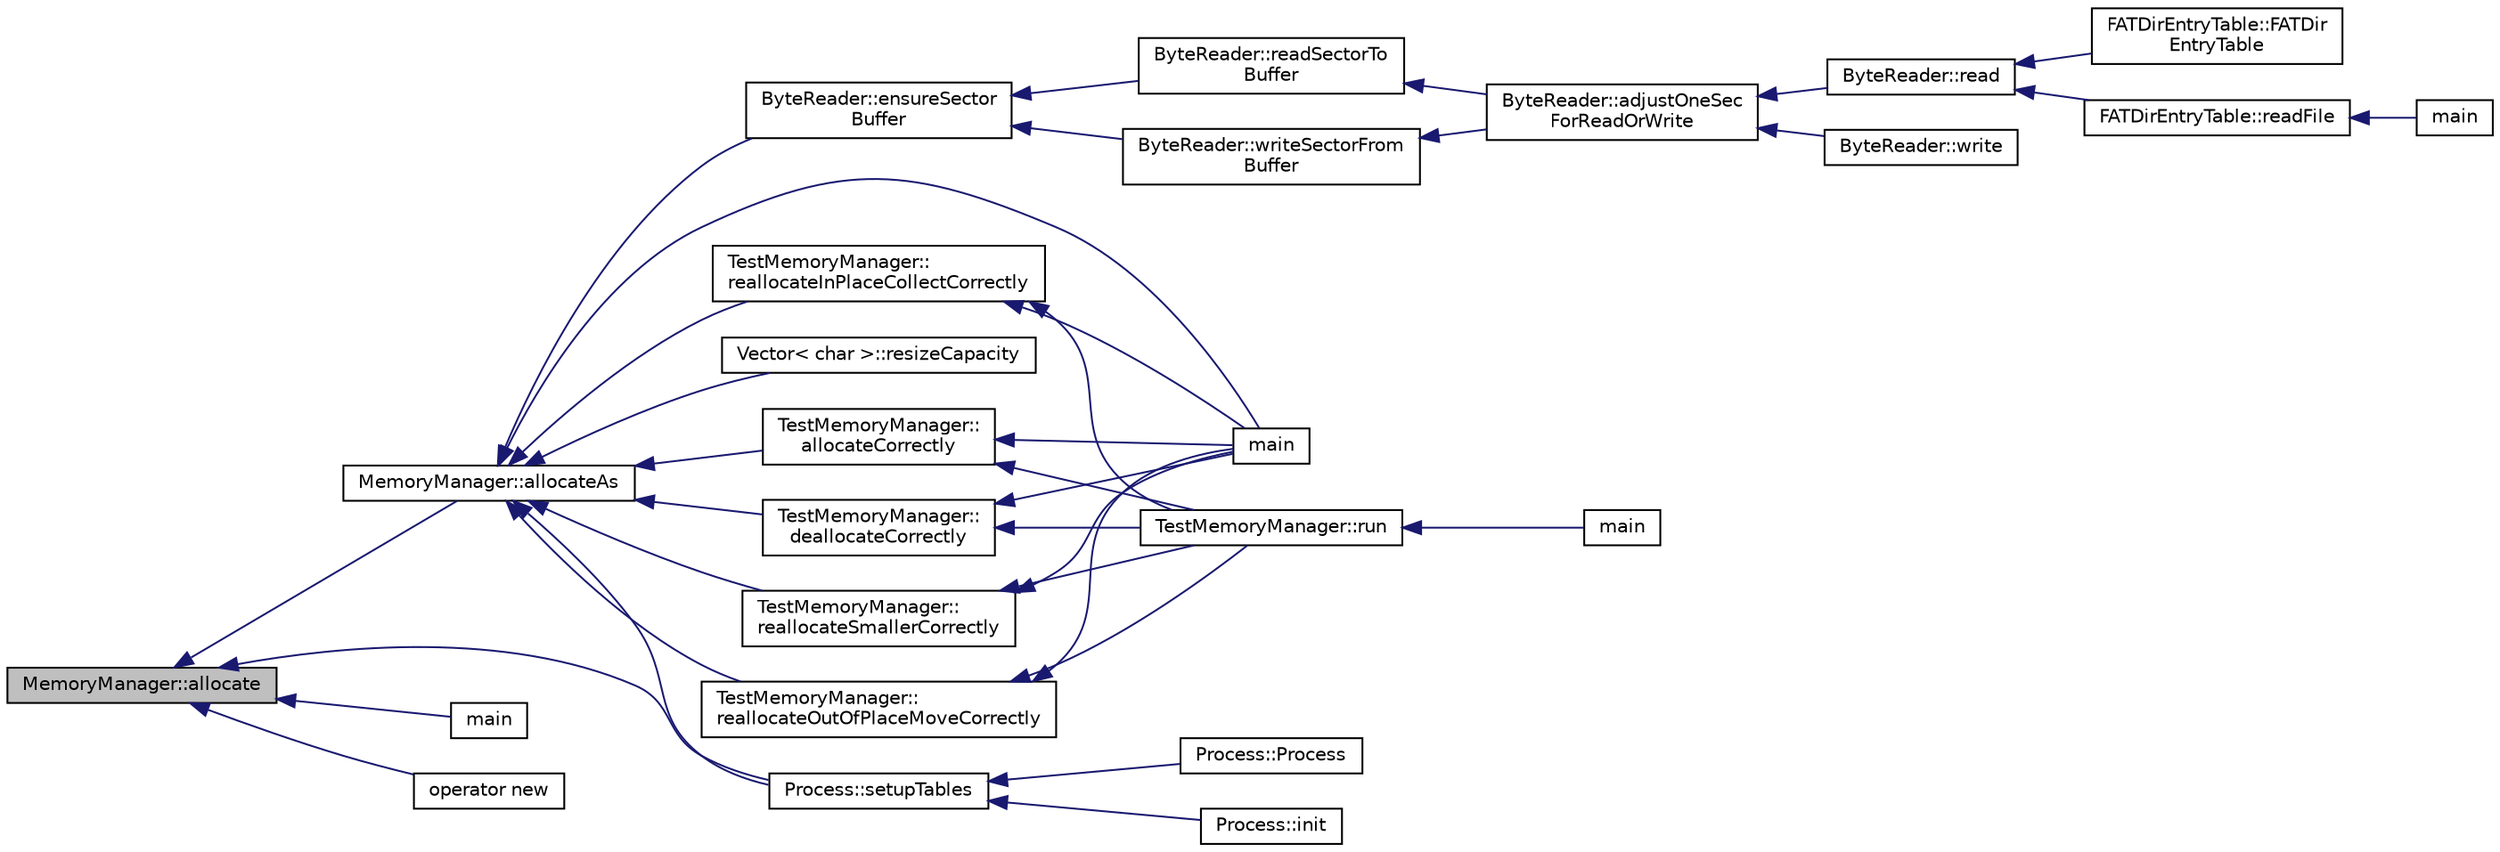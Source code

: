 digraph "MemoryManager::allocate"
{
  edge [fontname="Helvetica",fontsize="10",labelfontname="Helvetica",labelfontsize="10"];
  node [fontname="Helvetica",fontsize="10",shape=record];
  rankdir="LR";
  Node9 [label="MemoryManager::allocate",height=0.2,width=0.4,color="black", fillcolor="grey75", style="filled", fontcolor="black"];
  Node9 -> Node10 [dir="back",color="midnightblue",fontsize="10",style="solid",fontname="Helvetica"];
  Node10 [label="MemoryManager::allocateAs",height=0.2,width=0.4,color="black", fillcolor="white", style="filled",URL="$d7/dff/class_memory_manager.html#a98db433aa911826282a28fedcb6e7a78"];
  Node10 -> Node11 [dir="back",color="midnightblue",fontsize="10",style="solid",fontname="Helvetica"];
  Node11 [label="Vector\< char \>::resizeCapacity",height=0.2,width=0.4,color="black", fillcolor="white", style="filled",URL="$d5/db2/class_vector.html#a2200dde3c6beb2f84f3dbd0e6bb104f3"];
  Node10 -> Node12 [dir="back",color="midnightblue",fontsize="10",style="solid",fontname="Helvetica"];
  Node12 [label="main",height=0.2,width=0.4,color="black", fillcolor="white", style="filled",URL="$d4/d12/zcu102_2crt0_8cpp.html#ae66f6b31b5ad750f1fe042a706a4e3d4"];
  Node10 -> Node13 [dir="back",color="midnightblue",fontsize="10",style="solid",fontname="Helvetica"];
  Node13 [label="ByteReader::ensureSector\lBuffer",height=0.2,width=0.4,color="black", fillcolor="white", style="filled",URL="$d7/d5d/class_byte_reader.html#ad0457bcdcb3380b159d0a614b3d20f20"];
  Node13 -> Node14 [dir="back",color="midnightblue",fontsize="10",style="solid",fontname="Helvetica"];
  Node14 [label="ByteReader::readSectorTo\lBuffer",height=0.2,width=0.4,color="black", fillcolor="white", style="filled",URL="$d7/d5d/class_byte_reader.html#a7fd066c1c7cea475b523c0c837c58aeb"];
  Node14 -> Node15 [dir="back",color="midnightblue",fontsize="10",style="solid",fontname="Helvetica"];
  Node15 [label="ByteReader::adjustOneSec\lForReadOrWrite",height=0.2,width=0.4,color="black", fillcolor="white", style="filled",URL="$d7/d5d/class_byte_reader.html#a585bc2928b9494defbcefb1bbdf40b08"];
  Node15 -> Node16 [dir="back",color="midnightblue",fontsize="10",style="solid",fontname="Helvetica"];
  Node16 [label="ByteReader::read",height=0.2,width=0.4,color="black", fillcolor="white", style="filled",URL="$d7/d5d/class_byte_reader.html#a9e6ad4f5b375383bc4b8de2e41c39a19"];
  Node16 -> Node17 [dir="back",color="midnightblue",fontsize="10",style="solid",fontname="Helvetica"];
  Node17 [label="FATDirEntryTable::FATDir\lEntryTable",height=0.2,width=0.4,color="black", fillcolor="white", style="filled",URL="$d9/d43/class_f_a_t_dir_entry_table.html#ae905cdc329bb292d29e7aa3ceae32f92"];
  Node16 -> Node18 [dir="back",color="midnightblue",fontsize="10",style="solid",fontname="Helvetica"];
  Node18 [label="FATDirEntryTable::readFile",height=0.2,width=0.4,color="black", fillcolor="white", style="filled",URL="$d9/d43/class_f_a_t_dir_entry_table.html#a9530e4a8c8ac7be7dd5cf578acef39c9"];
  Node18 -> Node19 [dir="back",color="midnightblue",fontsize="10",style="solid",fontname="Helvetica"];
  Node19 [label="main",height=0.2,width=0.4,color="black", fillcolor="white", style="filled",URL="$d2/d27/main__fat__test_8cpp.html#ae66f6b31b5ad750f1fe042a706a4e3d4"];
  Node15 -> Node20 [dir="back",color="midnightblue",fontsize="10",style="solid",fontname="Helvetica"];
  Node20 [label="ByteReader::write",height=0.2,width=0.4,color="black", fillcolor="white", style="filled",URL="$d7/d5d/class_byte_reader.html#abbbd51a3647476fa306d5b58c132d7b9"];
  Node13 -> Node21 [dir="back",color="midnightblue",fontsize="10",style="solid",fontname="Helvetica"];
  Node21 [label="ByteReader::writeSectorFrom\lBuffer",height=0.2,width=0.4,color="black", fillcolor="white", style="filled",URL="$d7/d5d/class_byte_reader.html#af3f8cf7d5bd0c2dd58efc91c5795b051"];
  Node21 -> Node15 [dir="back",color="midnightblue",fontsize="10",style="solid",fontname="Helvetica"];
  Node10 -> Node22 [dir="back",color="midnightblue",fontsize="10",style="solid",fontname="Helvetica"];
  Node22 [label="Process::setupTables",height=0.2,width=0.4,color="black", fillcolor="white", style="filled",URL="$d1/d41/class_process.html#adf3b8b00204709e9246aa736768d7a32"];
  Node22 -> Node23 [dir="back",color="midnightblue",fontsize="10",style="solid",fontname="Helvetica"];
  Node23 [label="Process::Process",height=0.2,width=0.4,color="black", fillcolor="white", style="filled",URL="$d1/d41/class_process.html#a4316c43be945c03bdb0ef69fb0f5fff9"];
  Node22 -> Node24 [dir="back",color="midnightblue",fontsize="10",style="solid",fontname="Helvetica"];
  Node24 [label="Process::init",height=0.2,width=0.4,color="black", fillcolor="white", style="filled",URL="$d1/d41/class_process.html#a136865d6931c5bc599db3cf2c93f149e"];
  Node10 -> Node25 [dir="back",color="midnightblue",fontsize="10",style="solid",fontname="Helvetica"];
  Node25 [label="TestMemoryManager::\lallocateCorrectly",height=0.2,width=0.4,color="black", fillcolor="white", style="filled",URL="$de/d58/class_test_memory_manager.html#a5eb58c7aceefbe84ef99e217c2b30cdc"];
  Node25 -> Node12 [dir="back",color="midnightblue",fontsize="10",style="solid",fontname="Helvetica"];
  Node25 -> Node26 [dir="back",color="midnightblue",fontsize="10",style="solid",fontname="Helvetica"];
  Node26 [label="TestMemoryManager::run",height=0.2,width=0.4,color="black", fillcolor="white", style="filled",URL="$de/d58/class_test_memory_manager.html#acd87b90b4159195484f49ac1aad0b839"];
  Node26 -> Node27 [dir="back",color="midnightblue",fontsize="10",style="solid",fontname="Helvetica"];
  Node27 [label="main",height=0.2,width=0.4,color="black", fillcolor="white", style="filled",URL="$d1/d40/main__debug___pid_manager_8cpp.html#ae66f6b31b5ad750f1fe042a706a4e3d4"];
  Node10 -> Node28 [dir="back",color="midnightblue",fontsize="10",style="solid",fontname="Helvetica"];
  Node28 [label="TestMemoryManager::\ldeallocateCorrectly",height=0.2,width=0.4,color="black", fillcolor="white", style="filled",URL="$de/d58/class_test_memory_manager.html#a0df022882a44e969830ab5d24b827dff"];
  Node28 -> Node12 [dir="back",color="midnightblue",fontsize="10",style="solid",fontname="Helvetica"];
  Node28 -> Node26 [dir="back",color="midnightblue",fontsize="10",style="solid",fontname="Helvetica"];
  Node10 -> Node29 [dir="back",color="midnightblue",fontsize="10",style="solid",fontname="Helvetica"];
  Node29 [label="TestMemoryManager::\lreallocateSmallerCorrectly",height=0.2,width=0.4,color="black", fillcolor="white", style="filled",URL="$de/d58/class_test_memory_manager.html#ab9473b249acedd81d0adbdacc5aafa51"];
  Node29 -> Node12 [dir="back",color="midnightblue",fontsize="10",style="solid",fontname="Helvetica"];
  Node29 -> Node26 [dir="back",color="midnightblue",fontsize="10",style="solid",fontname="Helvetica"];
  Node10 -> Node30 [dir="back",color="midnightblue",fontsize="10",style="solid",fontname="Helvetica"];
  Node30 [label="TestMemoryManager::\lreallocateInPlaceCollectCorrectly",height=0.2,width=0.4,color="black", fillcolor="white", style="filled",URL="$de/d58/class_test_memory_manager.html#a234bf5990122de78b826e431d3c79292"];
  Node30 -> Node12 [dir="back",color="midnightblue",fontsize="10",style="solid",fontname="Helvetica"];
  Node30 -> Node26 [dir="back",color="midnightblue",fontsize="10",style="solid",fontname="Helvetica"];
  Node10 -> Node31 [dir="back",color="midnightblue",fontsize="10",style="solid",fontname="Helvetica"];
  Node31 [label="TestMemoryManager::\lreallocateOutOfPlaceMoveCorrectly",height=0.2,width=0.4,color="black", fillcolor="white", style="filled",URL="$de/d58/class_test_memory_manager.html#aa4c425d3295118b3bcda6b968386a8d6"];
  Node31 -> Node12 [dir="back",color="midnightblue",fontsize="10",style="solid",fontname="Helvetica"];
  Node31 -> Node26 [dir="back",color="midnightblue",fontsize="10",style="solid",fontname="Helvetica"];
  Node9 -> Node32 [dir="back",color="midnightblue",fontsize="10",style="solid",fontname="Helvetica"];
  Node32 [label="main",height=0.2,width=0.4,color="black", fillcolor="white", style="filled",URL="$d6/d3e/main__run__kernel__application_8cpp.html#ae66f6b31b5ad750f1fe042a706a4e3d4"];
  Node9 -> Node33 [dir="back",color="midnightblue",fontsize="10",style="solid",fontname="Helvetica"];
  Node33 [label="operator new",height=0.2,width=0.4,color="black", fillcolor="white", style="filled",URL="$d9/d6d/operator__new_8cpp.html#a94f5168cf29183b0ae2ea3a3731c317a"];
  Node9 -> Node22 [dir="back",color="midnightblue",fontsize="10",style="solid",fontname="Helvetica"];
}
